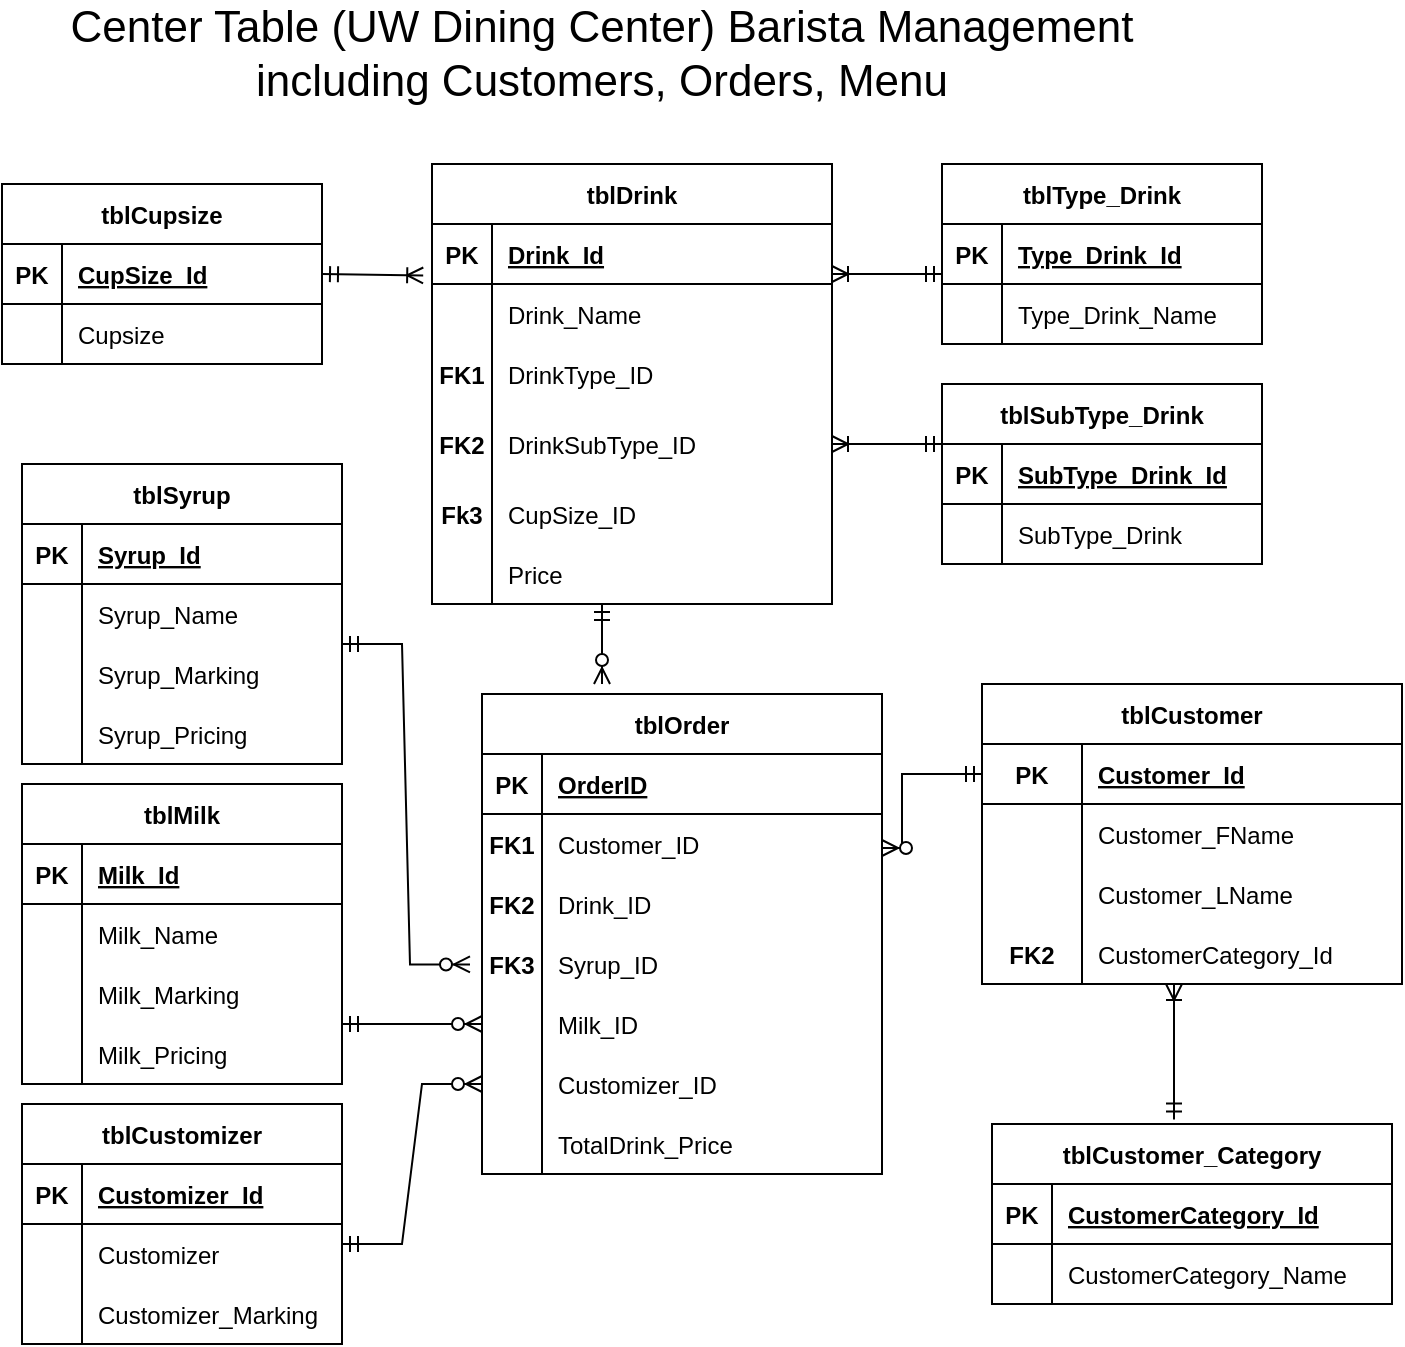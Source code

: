 <mxfile version="16.4.3" type="github">
  <diagram id="R2lEEEUBdFMjLlhIrx00" name="Page-1">
    <mxGraphModel dx="1102" dy="1687" grid="1" gridSize="10" guides="1" tooltips="1" connect="1" arrows="1" fold="1" page="1" pageScale="1" pageWidth="850" pageHeight="1100" math="0" shadow="0" extFonts="Permanent Marker^https://fonts.googleapis.com/css?family=Permanent+Marker">
      <root>
        <mxCell id="0" />
        <mxCell id="1" parent="0" />
        <mxCell id="MDdF2ecJcD3gDLV5-g-V-39" value="tblSyrup" style="shape=table;startSize=30;container=1;collapsible=1;childLayout=tableLayout;fixedRows=1;rowLines=0;fontStyle=1;align=center;resizeLast=1;" parent="1" vertex="1">
          <mxGeometry x="50" y="-30" width="160" height="150" as="geometry" />
        </mxCell>
        <mxCell id="MDdF2ecJcD3gDLV5-g-V-40" value="" style="shape=tableRow;horizontal=0;startSize=0;swimlaneHead=0;swimlaneBody=0;fillColor=none;collapsible=0;dropTarget=0;points=[[0,0.5],[1,0.5]];portConstraint=eastwest;top=0;left=0;right=0;bottom=1;" parent="MDdF2ecJcD3gDLV5-g-V-39" vertex="1">
          <mxGeometry y="30" width="160" height="30" as="geometry" />
        </mxCell>
        <mxCell id="MDdF2ecJcD3gDLV5-g-V-41" value="PK" style="shape=partialRectangle;connectable=0;fillColor=none;top=0;left=0;bottom=0;right=0;fontStyle=1;overflow=hidden;" parent="MDdF2ecJcD3gDLV5-g-V-40" vertex="1">
          <mxGeometry width="30" height="30" as="geometry">
            <mxRectangle width="30" height="30" as="alternateBounds" />
          </mxGeometry>
        </mxCell>
        <mxCell id="MDdF2ecJcD3gDLV5-g-V-42" value="Syrup_Id" style="shape=partialRectangle;connectable=0;fillColor=none;top=0;left=0;bottom=0;right=0;align=left;spacingLeft=6;fontStyle=5;overflow=hidden;" parent="MDdF2ecJcD3gDLV5-g-V-40" vertex="1">
          <mxGeometry x="30" width="130" height="30" as="geometry">
            <mxRectangle width="130" height="30" as="alternateBounds" />
          </mxGeometry>
        </mxCell>
        <mxCell id="MDdF2ecJcD3gDLV5-g-V-43" value="" style="shape=tableRow;horizontal=0;startSize=0;swimlaneHead=0;swimlaneBody=0;fillColor=none;collapsible=0;dropTarget=0;points=[[0,0.5],[1,0.5]];portConstraint=eastwest;top=0;left=0;right=0;bottom=0;" parent="MDdF2ecJcD3gDLV5-g-V-39" vertex="1">
          <mxGeometry y="60" width="160" height="30" as="geometry" />
        </mxCell>
        <mxCell id="MDdF2ecJcD3gDLV5-g-V-44" value="" style="shape=partialRectangle;connectable=0;fillColor=none;top=0;left=0;bottom=0;right=0;editable=1;overflow=hidden;" parent="MDdF2ecJcD3gDLV5-g-V-43" vertex="1">
          <mxGeometry width="30" height="30" as="geometry">
            <mxRectangle width="30" height="30" as="alternateBounds" />
          </mxGeometry>
        </mxCell>
        <mxCell id="MDdF2ecJcD3gDLV5-g-V-45" value="Syrup_Name" style="shape=partialRectangle;connectable=0;fillColor=none;top=0;left=0;bottom=0;right=0;align=left;spacingLeft=6;overflow=hidden;" parent="MDdF2ecJcD3gDLV5-g-V-43" vertex="1">
          <mxGeometry x="30" width="130" height="30" as="geometry">
            <mxRectangle width="130" height="30" as="alternateBounds" />
          </mxGeometry>
        </mxCell>
        <mxCell id="MDdF2ecJcD3gDLV5-g-V-46" value="" style="shape=tableRow;horizontal=0;startSize=0;swimlaneHead=0;swimlaneBody=0;fillColor=none;collapsible=0;dropTarget=0;points=[[0,0.5],[1,0.5]];portConstraint=eastwest;top=0;left=0;right=0;bottom=0;" parent="MDdF2ecJcD3gDLV5-g-V-39" vertex="1">
          <mxGeometry y="90" width="160" height="30" as="geometry" />
        </mxCell>
        <mxCell id="MDdF2ecJcD3gDLV5-g-V-47" value="" style="shape=partialRectangle;connectable=0;fillColor=none;top=0;left=0;bottom=0;right=0;editable=1;overflow=hidden;" parent="MDdF2ecJcD3gDLV5-g-V-46" vertex="1">
          <mxGeometry width="30" height="30" as="geometry">
            <mxRectangle width="30" height="30" as="alternateBounds" />
          </mxGeometry>
        </mxCell>
        <mxCell id="MDdF2ecJcD3gDLV5-g-V-48" value="Syrup_Marking" style="shape=partialRectangle;connectable=0;fillColor=none;top=0;left=0;bottom=0;right=0;align=left;spacingLeft=6;overflow=hidden;" parent="MDdF2ecJcD3gDLV5-g-V-46" vertex="1">
          <mxGeometry x="30" width="130" height="30" as="geometry">
            <mxRectangle width="130" height="30" as="alternateBounds" />
          </mxGeometry>
        </mxCell>
        <mxCell id="MDdF2ecJcD3gDLV5-g-V-49" value="" style="shape=tableRow;horizontal=0;startSize=0;swimlaneHead=0;swimlaneBody=0;fillColor=none;collapsible=0;dropTarget=0;points=[[0,0.5],[1,0.5]];portConstraint=eastwest;top=0;left=0;right=0;bottom=0;" parent="MDdF2ecJcD3gDLV5-g-V-39" vertex="1">
          <mxGeometry y="120" width="160" height="30" as="geometry" />
        </mxCell>
        <mxCell id="MDdF2ecJcD3gDLV5-g-V-50" value="" style="shape=partialRectangle;connectable=0;fillColor=none;top=0;left=0;bottom=0;right=0;editable=1;overflow=hidden;" parent="MDdF2ecJcD3gDLV5-g-V-49" vertex="1">
          <mxGeometry width="30" height="30" as="geometry">
            <mxRectangle width="30" height="30" as="alternateBounds" />
          </mxGeometry>
        </mxCell>
        <mxCell id="MDdF2ecJcD3gDLV5-g-V-51" value="Syrup_Pricing" style="shape=partialRectangle;connectable=0;fillColor=none;top=0;left=0;bottom=0;right=0;align=left;spacingLeft=6;overflow=hidden;" parent="MDdF2ecJcD3gDLV5-g-V-49" vertex="1">
          <mxGeometry x="30" width="130" height="30" as="geometry">
            <mxRectangle width="130" height="30" as="alternateBounds" />
          </mxGeometry>
        </mxCell>
        <mxCell id="MDdF2ecJcD3gDLV5-g-V-52" value="tblMilk" style="shape=table;startSize=30;container=1;collapsible=1;childLayout=tableLayout;fixedRows=1;rowLines=0;fontStyle=1;align=center;resizeLast=1;" parent="1" vertex="1">
          <mxGeometry x="50" y="130" width="160" height="150" as="geometry" />
        </mxCell>
        <mxCell id="MDdF2ecJcD3gDLV5-g-V-53" value="" style="shape=tableRow;horizontal=0;startSize=0;swimlaneHead=0;swimlaneBody=0;fillColor=none;collapsible=0;dropTarget=0;points=[[0,0.5],[1,0.5]];portConstraint=eastwest;top=0;left=0;right=0;bottom=1;" parent="MDdF2ecJcD3gDLV5-g-V-52" vertex="1">
          <mxGeometry y="30" width="160" height="30" as="geometry" />
        </mxCell>
        <mxCell id="MDdF2ecJcD3gDLV5-g-V-54" value="PK" style="shape=partialRectangle;connectable=0;fillColor=none;top=0;left=0;bottom=0;right=0;fontStyle=1;overflow=hidden;" parent="MDdF2ecJcD3gDLV5-g-V-53" vertex="1">
          <mxGeometry width="30" height="30" as="geometry">
            <mxRectangle width="30" height="30" as="alternateBounds" />
          </mxGeometry>
        </mxCell>
        <mxCell id="MDdF2ecJcD3gDLV5-g-V-55" value="Milk_Id" style="shape=partialRectangle;connectable=0;fillColor=none;top=0;left=0;bottom=0;right=0;align=left;spacingLeft=6;fontStyle=5;overflow=hidden;" parent="MDdF2ecJcD3gDLV5-g-V-53" vertex="1">
          <mxGeometry x="30" width="130" height="30" as="geometry">
            <mxRectangle width="130" height="30" as="alternateBounds" />
          </mxGeometry>
        </mxCell>
        <mxCell id="MDdF2ecJcD3gDLV5-g-V-56" value="" style="shape=tableRow;horizontal=0;startSize=0;swimlaneHead=0;swimlaneBody=0;fillColor=none;collapsible=0;dropTarget=0;points=[[0,0.5],[1,0.5]];portConstraint=eastwest;top=0;left=0;right=0;bottom=0;" parent="MDdF2ecJcD3gDLV5-g-V-52" vertex="1">
          <mxGeometry y="60" width="160" height="30" as="geometry" />
        </mxCell>
        <mxCell id="MDdF2ecJcD3gDLV5-g-V-57" value="" style="shape=partialRectangle;connectable=0;fillColor=none;top=0;left=0;bottom=0;right=0;editable=1;overflow=hidden;" parent="MDdF2ecJcD3gDLV5-g-V-56" vertex="1">
          <mxGeometry width="30" height="30" as="geometry">
            <mxRectangle width="30" height="30" as="alternateBounds" />
          </mxGeometry>
        </mxCell>
        <mxCell id="MDdF2ecJcD3gDLV5-g-V-58" value="Milk_Name" style="shape=partialRectangle;connectable=0;fillColor=none;top=0;left=0;bottom=0;right=0;align=left;spacingLeft=6;overflow=hidden;" parent="MDdF2ecJcD3gDLV5-g-V-56" vertex="1">
          <mxGeometry x="30" width="130" height="30" as="geometry">
            <mxRectangle width="130" height="30" as="alternateBounds" />
          </mxGeometry>
        </mxCell>
        <mxCell id="MDdF2ecJcD3gDLV5-g-V-59" value="" style="shape=tableRow;horizontal=0;startSize=0;swimlaneHead=0;swimlaneBody=0;fillColor=none;collapsible=0;dropTarget=0;points=[[0,0.5],[1,0.5]];portConstraint=eastwest;top=0;left=0;right=0;bottom=0;" parent="MDdF2ecJcD3gDLV5-g-V-52" vertex="1">
          <mxGeometry y="90" width="160" height="30" as="geometry" />
        </mxCell>
        <mxCell id="MDdF2ecJcD3gDLV5-g-V-60" value="" style="shape=partialRectangle;connectable=0;fillColor=none;top=0;left=0;bottom=0;right=0;editable=1;overflow=hidden;" parent="MDdF2ecJcD3gDLV5-g-V-59" vertex="1">
          <mxGeometry width="30" height="30" as="geometry">
            <mxRectangle width="30" height="30" as="alternateBounds" />
          </mxGeometry>
        </mxCell>
        <mxCell id="MDdF2ecJcD3gDLV5-g-V-61" value="Milk_Marking" style="shape=partialRectangle;connectable=0;fillColor=none;top=0;left=0;bottom=0;right=0;align=left;spacingLeft=6;overflow=hidden;" parent="MDdF2ecJcD3gDLV5-g-V-59" vertex="1">
          <mxGeometry x="30" width="130" height="30" as="geometry">
            <mxRectangle width="130" height="30" as="alternateBounds" />
          </mxGeometry>
        </mxCell>
        <mxCell id="MDdF2ecJcD3gDLV5-g-V-62" value="" style="shape=tableRow;horizontal=0;startSize=0;swimlaneHead=0;swimlaneBody=0;fillColor=none;collapsible=0;dropTarget=0;points=[[0,0.5],[1,0.5]];portConstraint=eastwest;top=0;left=0;right=0;bottom=0;" parent="MDdF2ecJcD3gDLV5-g-V-52" vertex="1">
          <mxGeometry y="120" width="160" height="30" as="geometry" />
        </mxCell>
        <mxCell id="MDdF2ecJcD3gDLV5-g-V-63" value="" style="shape=partialRectangle;connectable=0;fillColor=none;top=0;left=0;bottom=0;right=0;editable=1;overflow=hidden;" parent="MDdF2ecJcD3gDLV5-g-V-62" vertex="1">
          <mxGeometry width="30" height="30" as="geometry">
            <mxRectangle width="30" height="30" as="alternateBounds" />
          </mxGeometry>
        </mxCell>
        <mxCell id="MDdF2ecJcD3gDLV5-g-V-64" value="Milk_Pricing" style="shape=partialRectangle;connectable=0;fillColor=none;top=0;left=0;bottom=0;right=0;align=left;spacingLeft=6;overflow=hidden;" parent="MDdF2ecJcD3gDLV5-g-V-62" vertex="1">
          <mxGeometry x="30" width="130" height="30" as="geometry">
            <mxRectangle width="130" height="30" as="alternateBounds" />
          </mxGeometry>
        </mxCell>
        <mxCell id="MDdF2ecJcD3gDLV5-g-V-65" value="tblCustomizer" style="shape=table;startSize=30;container=1;collapsible=1;childLayout=tableLayout;fixedRows=1;rowLines=0;fontStyle=1;align=center;resizeLast=1;" parent="1" vertex="1">
          <mxGeometry x="50" y="290" width="160" height="120" as="geometry" />
        </mxCell>
        <mxCell id="MDdF2ecJcD3gDLV5-g-V-66" value="" style="shape=tableRow;horizontal=0;startSize=0;swimlaneHead=0;swimlaneBody=0;fillColor=none;collapsible=0;dropTarget=0;points=[[0,0.5],[1,0.5]];portConstraint=eastwest;top=0;left=0;right=0;bottom=1;" parent="MDdF2ecJcD3gDLV5-g-V-65" vertex="1">
          <mxGeometry y="30" width="160" height="30" as="geometry" />
        </mxCell>
        <mxCell id="MDdF2ecJcD3gDLV5-g-V-67" value="PK" style="shape=partialRectangle;connectable=0;fillColor=none;top=0;left=0;bottom=0;right=0;fontStyle=1;overflow=hidden;" parent="MDdF2ecJcD3gDLV5-g-V-66" vertex="1">
          <mxGeometry width="30" height="30" as="geometry">
            <mxRectangle width="30" height="30" as="alternateBounds" />
          </mxGeometry>
        </mxCell>
        <mxCell id="MDdF2ecJcD3gDLV5-g-V-68" value="Customizer_Id" style="shape=partialRectangle;connectable=0;fillColor=none;top=0;left=0;bottom=0;right=0;align=left;spacingLeft=6;fontStyle=5;overflow=hidden;" parent="MDdF2ecJcD3gDLV5-g-V-66" vertex="1">
          <mxGeometry x="30" width="130" height="30" as="geometry">
            <mxRectangle width="130" height="30" as="alternateBounds" />
          </mxGeometry>
        </mxCell>
        <mxCell id="MDdF2ecJcD3gDLV5-g-V-69" value="" style="shape=tableRow;horizontal=0;startSize=0;swimlaneHead=0;swimlaneBody=0;fillColor=none;collapsible=0;dropTarget=0;points=[[0,0.5],[1,0.5]];portConstraint=eastwest;top=0;left=0;right=0;bottom=0;" parent="MDdF2ecJcD3gDLV5-g-V-65" vertex="1">
          <mxGeometry y="60" width="160" height="30" as="geometry" />
        </mxCell>
        <mxCell id="MDdF2ecJcD3gDLV5-g-V-70" value="" style="shape=partialRectangle;connectable=0;fillColor=none;top=0;left=0;bottom=0;right=0;editable=1;overflow=hidden;" parent="MDdF2ecJcD3gDLV5-g-V-69" vertex="1">
          <mxGeometry width="30" height="30" as="geometry">
            <mxRectangle width="30" height="30" as="alternateBounds" />
          </mxGeometry>
        </mxCell>
        <mxCell id="MDdF2ecJcD3gDLV5-g-V-71" value="Customizer" style="shape=partialRectangle;connectable=0;fillColor=none;top=0;left=0;bottom=0;right=0;align=left;spacingLeft=6;overflow=hidden;" parent="MDdF2ecJcD3gDLV5-g-V-69" vertex="1">
          <mxGeometry x="30" width="130" height="30" as="geometry">
            <mxRectangle width="130" height="30" as="alternateBounds" />
          </mxGeometry>
        </mxCell>
        <mxCell id="MDdF2ecJcD3gDLV5-g-V-72" value="" style="shape=tableRow;horizontal=0;startSize=0;swimlaneHead=0;swimlaneBody=0;fillColor=none;collapsible=0;dropTarget=0;points=[[0,0.5],[1,0.5]];portConstraint=eastwest;top=0;left=0;right=0;bottom=0;" parent="MDdF2ecJcD3gDLV5-g-V-65" vertex="1">
          <mxGeometry y="90" width="160" height="30" as="geometry" />
        </mxCell>
        <mxCell id="MDdF2ecJcD3gDLV5-g-V-73" value="" style="shape=partialRectangle;connectable=0;fillColor=none;top=0;left=0;bottom=0;right=0;editable=1;overflow=hidden;" parent="MDdF2ecJcD3gDLV5-g-V-72" vertex="1">
          <mxGeometry width="30" height="30" as="geometry">
            <mxRectangle width="30" height="30" as="alternateBounds" />
          </mxGeometry>
        </mxCell>
        <mxCell id="MDdF2ecJcD3gDLV5-g-V-74" value="Customizer_Marking" style="shape=partialRectangle;connectable=0;fillColor=none;top=0;left=0;bottom=0;right=0;align=left;spacingLeft=6;overflow=hidden;" parent="MDdF2ecJcD3gDLV5-g-V-72" vertex="1">
          <mxGeometry x="30" width="130" height="30" as="geometry">
            <mxRectangle width="130" height="30" as="alternateBounds" />
          </mxGeometry>
        </mxCell>
        <mxCell id="MDdF2ecJcD3gDLV5-g-V-78" value="tblType_Drink" style="shape=table;startSize=30;container=1;collapsible=1;childLayout=tableLayout;fixedRows=1;rowLines=0;fontStyle=1;align=center;resizeLast=1;" parent="1" vertex="1">
          <mxGeometry x="510" y="-180" width="160" height="90" as="geometry" />
        </mxCell>
        <mxCell id="MDdF2ecJcD3gDLV5-g-V-79" value="" style="shape=tableRow;horizontal=0;startSize=0;swimlaneHead=0;swimlaneBody=0;fillColor=none;collapsible=0;dropTarget=0;points=[[0,0.5],[1,0.5]];portConstraint=eastwest;top=0;left=0;right=0;bottom=1;" parent="MDdF2ecJcD3gDLV5-g-V-78" vertex="1">
          <mxGeometry y="30" width="160" height="30" as="geometry" />
        </mxCell>
        <mxCell id="MDdF2ecJcD3gDLV5-g-V-80" value="PK" style="shape=partialRectangle;connectable=0;fillColor=none;top=0;left=0;bottom=0;right=0;fontStyle=1;overflow=hidden;" parent="MDdF2ecJcD3gDLV5-g-V-79" vertex="1">
          <mxGeometry width="30" height="30" as="geometry">
            <mxRectangle width="30" height="30" as="alternateBounds" />
          </mxGeometry>
        </mxCell>
        <mxCell id="MDdF2ecJcD3gDLV5-g-V-81" value="Type_Drink_Id" style="shape=partialRectangle;connectable=0;fillColor=none;top=0;left=0;bottom=0;right=0;align=left;spacingLeft=6;fontStyle=5;overflow=hidden;" parent="MDdF2ecJcD3gDLV5-g-V-79" vertex="1">
          <mxGeometry x="30" width="130" height="30" as="geometry">
            <mxRectangle width="130" height="30" as="alternateBounds" />
          </mxGeometry>
        </mxCell>
        <mxCell id="MDdF2ecJcD3gDLV5-g-V-82" value="" style="shape=tableRow;horizontal=0;startSize=0;swimlaneHead=0;swimlaneBody=0;fillColor=none;collapsible=0;dropTarget=0;points=[[0,0.5],[1,0.5]];portConstraint=eastwest;top=0;left=0;right=0;bottom=0;" parent="MDdF2ecJcD3gDLV5-g-V-78" vertex="1">
          <mxGeometry y="60" width="160" height="30" as="geometry" />
        </mxCell>
        <mxCell id="MDdF2ecJcD3gDLV5-g-V-83" value="" style="shape=partialRectangle;connectable=0;fillColor=none;top=0;left=0;bottom=0;right=0;editable=1;overflow=hidden;" parent="MDdF2ecJcD3gDLV5-g-V-82" vertex="1">
          <mxGeometry width="30" height="30" as="geometry">
            <mxRectangle width="30" height="30" as="alternateBounds" />
          </mxGeometry>
        </mxCell>
        <mxCell id="MDdF2ecJcD3gDLV5-g-V-84" value="Type_Drink_Name" style="shape=partialRectangle;connectable=0;fillColor=none;top=0;left=0;bottom=0;right=0;align=left;spacingLeft=6;overflow=hidden;" parent="MDdF2ecJcD3gDLV5-g-V-82" vertex="1">
          <mxGeometry x="30" width="130" height="30" as="geometry">
            <mxRectangle width="130" height="30" as="alternateBounds" />
          </mxGeometry>
        </mxCell>
        <mxCell id="MDdF2ecJcD3gDLV5-g-V-91" value="tblSubType_Drink" style="shape=table;startSize=30;container=1;collapsible=1;childLayout=tableLayout;fixedRows=1;rowLines=0;fontStyle=1;align=center;resizeLast=1;" parent="1" vertex="1">
          <mxGeometry x="510" y="-70" width="160" height="90" as="geometry" />
        </mxCell>
        <mxCell id="MDdF2ecJcD3gDLV5-g-V-92" value="" style="shape=tableRow;horizontal=0;startSize=0;swimlaneHead=0;swimlaneBody=0;fillColor=none;collapsible=0;dropTarget=0;points=[[0,0.5],[1,0.5]];portConstraint=eastwest;top=0;left=0;right=0;bottom=1;" parent="MDdF2ecJcD3gDLV5-g-V-91" vertex="1">
          <mxGeometry y="30" width="160" height="30" as="geometry" />
        </mxCell>
        <mxCell id="MDdF2ecJcD3gDLV5-g-V-93" value="PK" style="shape=partialRectangle;connectable=0;fillColor=none;top=0;left=0;bottom=0;right=0;fontStyle=1;overflow=hidden;" parent="MDdF2ecJcD3gDLV5-g-V-92" vertex="1">
          <mxGeometry width="30" height="30" as="geometry">
            <mxRectangle width="30" height="30" as="alternateBounds" />
          </mxGeometry>
        </mxCell>
        <mxCell id="MDdF2ecJcD3gDLV5-g-V-94" value="SubType_Drink_Id" style="shape=partialRectangle;connectable=0;fillColor=none;top=0;left=0;bottom=0;right=0;align=left;spacingLeft=6;fontStyle=5;overflow=hidden;" parent="MDdF2ecJcD3gDLV5-g-V-92" vertex="1">
          <mxGeometry x="30" width="130" height="30" as="geometry">
            <mxRectangle width="130" height="30" as="alternateBounds" />
          </mxGeometry>
        </mxCell>
        <mxCell id="MDdF2ecJcD3gDLV5-g-V-95" value="" style="shape=tableRow;horizontal=0;startSize=0;swimlaneHead=0;swimlaneBody=0;fillColor=none;collapsible=0;dropTarget=0;points=[[0,0.5],[1,0.5]];portConstraint=eastwest;top=0;left=0;right=0;bottom=0;" parent="MDdF2ecJcD3gDLV5-g-V-91" vertex="1">
          <mxGeometry y="60" width="160" height="30" as="geometry" />
        </mxCell>
        <mxCell id="MDdF2ecJcD3gDLV5-g-V-96" value="" style="shape=partialRectangle;connectable=0;fillColor=none;top=0;left=0;bottom=0;right=0;editable=1;overflow=hidden;" parent="MDdF2ecJcD3gDLV5-g-V-95" vertex="1">
          <mxGeometry width="30" height="30" as="geometry">
            <mxRectangle width="30" height="30" as="alternateBounds" />
          </mxGeometry>
        </mxCell>
        <mxCell id="MDdF2ecJcD3gDLV5-g-V-97" value="SubType_Drink" style="shape=partialRectangle;connectable=0;fillColor=none;top=0;left=0;bottom=0;right=0;align=left;spacingLeft=6;overflow=hidden;" parent="MDdF2ecJcD3gDLV5-g-V-95" vertex="1">
          <mxGeometry x="30" width="130" height="30" as="geometry">
            <mxRectangle width="130" height="30" as="alternateBounds" />
          </mxGeometry>
        </mxCell>
        <mxCell id="MDdF2ecJcD3gDLV5-g-V-98" value="tblCupsize" style="shape=table;startSize=30;container=1;collapsible=1;childLayout=tableLayout;fixedRows=1;rowLines=0;fontStyle=1;align=center;resizeLast=1;" parent="1" vertex="1">
          <mxGeometry x="40" y="-170" width="160" height="90" as="geometry" />
        </mxCell>
        <mxCell id="MDdF2ecJcD3gDLV5-g-V-99" value="" style="shape=tableRow;horizontal=0;startSize=0;swimlaneHead=0;swimlaneBody=0;fillColor=none;collapsible=0;dropTarget=0;points=[[0,0.5],[1,0.5]];portConstraint=eastwest;top=0;left=0;right=0;bottom=1;" parent="MDdF2ecJcD3gDLV5-g-V-98" vertex="1">
          <mxGeometry y="30" width="160" height="30" as="geometry" />
        </mxCell>
        <mxCell id="MDdF2ecJcD3gDLV5-g-V-100" value="PK" style="shape=partialRectangle;connectable=0;fillColor=none;top=0;left=0;bottom=0;right=0;fontStyle=1;overflow=hidden;" parent="MDdF2ecJcD3gDLV5-g-V-99" vertex="1">
          <mxGeometry width="30" height="30" as="geometry">
            <mxRectangle width="30" height="30" as="alternateBounds" />
          </mxGeometry>
        </mxCell>
        <mxCell id="MDdF2ecJcD3gDLV5-g-V-101" value="CupSize_Id" style="shape=partialRectangle;connectable=0;fillColor=none;top=0;left=0;bottom=0;right=0;align=left;spacingLeft=6;fontStyle=5;overflow=hidden;" parent="MDdF2ecJcD3gDLV5-g-V-99" vertex="1">
          <mxGeometry x="30" width="130" height="30" as="geometry">
            <mxRectangle width="130" height="30" as="alternateBounds" />
          </mxGeometry>
        </mxCell>
        <mxCell id="MDdF2ecJcD3gDLV5-g-V-102" value="" style="shape=tableRow;horizontal=0;startSize=0;swimlaneHead=0;swimlaneBody=0;fillColor=none;collapsible=0;dropTarget=0;points=[[0,0.5],[1,0.5]];portConstraint=eastwest;top=0;left=0;right=0;bottom=0;" parent="MDdF2ecJcD3gDLV5-g-V-98" vertex="1">
          <mxGeometry y="60" width="160" height="30" as="geometry" />
        </mxCell>
        <mxCell id="MDdF2ecJcD3gDLV5-g-V-103" value="" style="shape=partialRectangle;connectable=0;fillColor=none;top=0;left=0;bottom=0;right=0;editable=1;overflow=hidden;" parent="MDdF2ecJcD3gDLV5-g-V-102" vertex="1">
          <mxGeometry width="30" height="30" as="geometry">
            <mxRectangle width="30" height="30" as="alternateBounds" />
          </mxGeometry>
        </mxCell>
        <mxCell id="MDdF2ecJcD3gDLV5-g-V-104" value="Cupsize" style="shape=partialRectangle;connectable=0;fillColor=none;top=0;left=0;bottom=0;right=0;align=left;spacingLeft=6;overflow=hidden;" parent="MDdF2ecJcD3gDLV5-g-V-102" vertex="1">
          <mxGeometry x="30" width="130" height="30" as="geometry">
            <mxRectangle width="130" height="30" as="alternateBounds" />
          </mxGeometry>
        </mxCell>
        <mxCell id="MDdF2ecJcD3gDLV5-g-V-105" value="tblCustomer_Category" style="shape=table;startSize=30;container=1;collapsible=1;childLayout=tableLayout;fixedRows=1;rowLines=0;fontStyle=1;align=center;resizeLast=1;" parent="1" vertex="1">
          <mxGeometry x="535" y="300" width="200" height="90" as="geometry" />
        </mxCell>
        <mxCell id="MDdF2ecJcD3gDLV5-g-V-106" value="" style="shape=tableRow;horizontal=0;startSize=0;swimlaneHead=0;swimlaneBody=0;fillColor=none;collapsible=0;dropTarget=0;points=[[0,0.5],[1,0.5]];portConstraint=eastwest;top=0;left=0;right=0;bottom=1;" parent="MDdF2ecJcD3gDLV5-g-V-105" vertex="1">
          <mxGeometry y="30" width="200" height="30" as="geometry" />
        </mxCell>
        <mxCell id="MDdF2ecJcD3gDLV5-g-V-107" value="PK" style="shape=partialRectangle;connectable=0;fillColor=none;top=0;left=0;bottom=0;right=0;fontStyle=1;overflow=hidden;" parent="MDdF2ecJcD3gDLV5-g-V-106" vertex="1">
          <mxGeometry width="30" height="30" as="geometry">
            <mxRectangle width="30" height="30" as="alternateBounds" />
          </mxGeometry>
        </mxCell>
        <mxCell id="MDdF2ecJcD3gDLV5-g-V-108" value="CustomerCategory_Id" style="shape=partialRectangle;connectable=0;fillColor=none;top=0;left=0;bottom=0;right=0;align=left;spacingLeft=6;fontStyle=5;overflow=hidden;" parent="MDdF2ecJcD3gDLV5-g-V-106" vertex="1">
          <mxGeometry x="30" width="170" height="30" as="geometry">
            <mxRectangle width="170" height="30" as="alternateBounds" />
          </mxGeometry>
        </mxCell>
        <mxCell id="MDdF2ecJcD3gDLV5-g-V-109" value="" style="shape=tableRow;horizontal=0;startSize=0;swimlaneHead=0;swimlaneBody=0;fillColor=none;collapsible=0;dropTarget=0;points=[[0,0.5],[1,0.5]];portConstraint=eastwest;top=0;left=0;right=0;bottom=0;" parent="MDdF2ecJcD3gDLV5-g-V-105" vertex="1">
          <mxGeometry y="60" width="200" height="30" as="geometry" />
        </mxCell>
        <mxCell id="MDdF2ecJcD3gDLV5-g-V-110" value="" style="shape=partialRectangle;connectable=0;fillColor=none;top=0;left=0;bottom=0;right=0;editable=1;overflow=hidden;" parent="MDdF2ecJcD3gDLV5-g-V-109" vertex="1">
          <mxGeometry width="30" height="30" as="geometry">
            <mxRectangle width="30" height="30" as="alternateBounds" />
          </mxGeometry>
        </mxCell>
        <mxCell id="MDdF2ecJcD3gDLV5-g-V-111" value="CustomerCategory_Name" style="shape=partialRectangle;connectable=0;fillColor=none;top=0;left=0;bottom=0;right=0;align=left;spacingLeft=6;overflow=hidden;" parent="MDdF2ecJcD3gDLV5-g-V-109" vertex="1">
          <mxGeometry x="30" width="170" height="30" as="geometry">
            <mxRectangle width="170" height="30" as="alternateBounds" />
          </mxGeometry>
        </mxCell>
        <mxCell id="MDdF2ecJcD3gDLV5-g-V-191" value="tblCustomer" style="shape=table;startSize=30;container=1;collapsible=1;childLayout=tableLayout;fixedRows=1;rowLines=0;fontStyle=1;align=center;resizeLast=1;" parent="1" vertex="1">
          <mxGeometry x="530" y="80" width="210" height="150" as="geometry" />
        </mxCell>
        <mxCell id="MDdF2ecJcD3gDLV5-g-V-192" value="" style="shape=tableRow;horizontal=0;startSize=0;swimlaneHead=0;swimlaneBody=0;fillColor=none;collapsible=0;dropTarget=0;points=[[0,0.5],[1,0.5]];portConstraint=eastwest;top=0;left=0;right=0;bottom=1;" parent="MDdF2ecJcD3gDLV5-g-V-191" vertex="1">
          <mxGeometry y="30" width="210" height="30" as="geometry" />
        </mxCell>
        <mxCell id="MDdF2ecJcD3gDLV5-g-V-193" value="PK" style="shape=partialRectangle;connectable=0;fillColor=none;top=0;left=0;bottom=0;right=0;fontStyle=1;overflow=hidden;" parent="MDdF2ecJcD3gDLV5-g-V-192" vertex="1">
          <mxGeometry width="50" height="30" as="geometry">
            <mxRectangle width="50" height="30" as="alternateBounds" />
          </mxGeometry>
        </mxCell>
        <mxCell id="MDdF2ecJcD3gDLV5-g-V-194" value="Customer_Id" style="shape=partialRectangle;connectable=0;fillColor=none;top=0;left=0;bottom=0;right=0;align=left;spacingLeft=6;fontStyle=5;overflow=hidden;" parent="MDdF2ecJcD3gDLV5-g-V-192" vertex="1">
          <mxGeometry x="50" width="160" height="30" as="geometry">
            <mxRectangle width="160" height="30" as="alternateBounds" />
          </mxGeometry>
        </mxCell>
        <mxCell id="MDdF2ecJcD3gDLV5-g-V-195" value="" style="shape=tableRow;horizontal=0;startSize=0;swimlaneHead=0;swimlaneBody=0;fillColor=none;collapsible=0;dropTarget=0;points=[[0,0.5],[1,0.5]];portConstraint=eastwest;top=0;left=0;right=0;bottom=0;" parent="MDdF2ecJcD3gDLV5-g-V-191" vertex="1">
          <mxGeometry y="60" width="210" height="30" as="geometry" />
        </mxCell>
        <mxCell id="MDdF2ecJcD3gDLV5-g-V-196" value="" style="shape=partialRectangle;connectable=0;fillColor=none;top=0;left=0;bottom=0;right=0;editable=1;overflow=hidden;" parent="MDdF2ecJcD3gDLV5-g-V-195" vertex="1">
          <mxGeometry width="50" height="30" as="geometry">
            <mxRectangle width="50" height="30" as="alternateBounds" />
          </mxGeometry>
        </mxCell>
        <mxCell id="MDdF2ecJcD3gDLV5-g-V-197" value="Customer_FName" style="shape=partialRectangle;connectable=0;fillColor=none;top=0;left=0;bottom=0;right=0;align=left;spacingLeft=6;overflow=hidden;" parent="MDdF2ecJcD3gDLV5-g-V-195" vertex="1">
          <mxGeometry x="50" width="160" height="30" as="geometry">
            <mxRectangle width="160" height="30" as="alternateBounds" />
          </mxGeometry>
        </mxCell>
        <mxCell id="MDdF2ecJcD3gDLV5-g-V-204" style="shape=tableRow;horizontal=0;startSize=0;swimlaneHead=0;swimlaneBody=0;fillColor=none;collapsible=0;dropTarget=0;points=[[0,0.5],[1,0.5]];portConstraint=eastwest;top=0;left=0;right=0;bottom=0;" parent="MDdF2ecJcD3gDLV5-g-V-191" vertex="1">
          <mxGeometry y="90" width="210" height="30" as="geometry" />
        </mxCell>
        <mxCell id="MDdF2ecJcD3gDLV5-g-V-205" style="shape=partialRectangle;connectable=0;fillColor=none;top=0;left=0;bottom=0;right=0;editable=1;overflow=hidden;" parent="MDdF2ecJcD3gDLV5-g-V-204" vertex="1">
          <mxGeometry width="50" height="30" as="geometry">
            <mxRectangle width="50" height="30" as="alternateBounds" />
          </mxGeometry>
        </mxCell>
        <mxCell id="MDdF2ecJcD3gDLV5-g-V-206" value="Customer_LName" style="shape=partialRectangle;connectable=0;fillColor=none;top=0;left=0;bottom=0;right=0;align=left;spacingLeft=6;overflow=hidden;" parent="MDdF2ecJcD3gDLV5-g-V-204" vertex="1">
          <mxGeometry x="50" width="160" height="30" as="geometry">
            <mxRectangle width="160" height="30" as="alternateBounds" />
          </mxGeometry>
        </mxCell>
        <mxCell id="MDdF2ecJcD3gDLV5-g-V-201" style="shape=tableRow;horizontal=0;startSize=0;swimlaneHead=0;swimlaneBody=0;fillColor=none;collapsible=0;dropTarget=0;points=[[0,0.5],[1,0.5]];portConstraint=eastwest;top=0;left=0;right=0;bottom=0;" parent="MDdF2ecJcD3gDLV5-g-V-191" vertex="1">
          <mxGeometry y="120" width="210" height="30" as="geometry" />
        </mxCell>
        <mxCell id="MDdF2ecJcD3gDLV5-g-V-202" value="FK2" style="shape=partialRectangle;connectable=0;fillColor=none;top=0;left=0;bottom=0;right=0;editable=1;overflow=hidden;fontStyle=1" parent="MDdF2ecJcD3gDLV5-g-V-201" vertex="1">
          <mxGeometry width="50" height="30" as="geometry">
            <mxRectangle width="50" height="30" as="alternateBounds" />
          </mxGeometry>
        </mxCell>
        <mxCell id="MDdF2ecJcD3gDLV5-g-V-203" value="CustomerCategory_Id" style="shape=partialRectangle;connectable=0;fillColor=none;top=0;left=0;bottom=0;right=0;align=left;spacingLeft=6;overflow=hidden;" parent="MDdF2ecJcD3gDLV5-g-V-201" vertex="1">
          <mxGeometry x="50" width="160" height="30" as="geometry">
            <mxRectangle width="160" height="30" as="alternateBounds" />
          </mxGeometry>
        </mxCell>
        <mxCell id="MDdF2ecJcD3gDLV5-g-V-207" value="tblDrink" style="shape=table;startSize=30;container=1;collapsible=1;childLayout=tableLayout;fixedRows=1;rowLines=0;fontStyle=1;align=center;resizeLast=1;" parent="1" vertex="1">
          <mxGeometry x="255" y="-180" width="200" height="220" as="geometry" />
        </mxCell>
        <mxCell id="MDdF2ecJcD3gDLV5-g-V-208" value="" style="shape=tableRow;horizontal=0;startSize=0;swimlaneHead=0;swimlaneBody=0;fillColor=none;collapsible=0;dropTarget=0;points=[[0,0.5],[1,0.5]];portConstraint=eastwest;top=0;left=0;right=0;bottom=1;" parent="MDdF2ecJcD3gDLV5-g-V-207" vertex="1">
          <mxGeometry y="30" width="200" height="30" as="geometry" />
        </mxCell>
        <mxCell id="MDdF2ecJcD3gDLV5-g-V-209" value="PK" style="shape=partialRectangle;connectable=0;fillColor=none;top=0;left=0;bottom=0;right=0;fontStyle=1;overflow=hidden;" parent="MDdF2ecJcD3gDLV5-g-V-208" vertex="1">
          <mxGeometry width="30" height="30" as="geometry">
            <mxRectangle width="30" height="30" as="alternateBounds" />
          </mxGeometry>
        </mxCell>
        <mxCell id="MDdF2ecJcD3gDLV5-g-V-210" value="Drink_Id" style="shape=partialRectangle;connectable=0;fillColor=none;top=0;left=0;bottom=0;right=0;align=left;spacingLeft=6;fontStyle=5;overflow=hidden;" parent="MDdF2ecJcD3gDLV5-g-V-208" vertex="1">
          <mxGeometry x="30" width="170" height="30" as="geometry">
            <mxRectangle width="170" height="30" as="alternateBounds" />
          </mxGeometry>
        </mxCell>
        <mxCell id="MDdF2ecJcD3gDLV5-g-V-211" value="" style="shape=tableRow;horizontal=0;startSize=0;swimlaneHead=0;swimlaneBody=0;fillColor=none;collapsible=0;dropTarget=0;points=[[0,0.5],[1,0.5]];portConstraint=eastwest;top=0;left=0;right=0;bottom=0;" parent="MDdF2ecJcD3gDLV5-g-V-207" vertex="1">
          <mxGeometry y="60" width="200" height="30" as="geometry" />
        </mxCell>
        <mxCell id="MDdF2ecJcD3gDLV5-g-V-212" value="" style="shape=partialRectangle;connectable=0;fillColor=none;top=0;left=0;bottom=0;right=0;editable=1;overflow=hidden;" parent="MDdF2ecJcD3gDLV5-g-V-211" vertex="1">
          <mxGeometry width="30" height="30" as="geometry">
            <mxRectangle width="30" height="30" as="alternateBounds" />
          </mxGeometry>
        </mxCell>
        <mxCell id="MDdF2ecJcD3gDLV5-g-V-213" value="Drink_Name" style="shape=partialRectangle;connectable=0;fillColor=none;top=0;left=0;bottom=0;right=0;align=left;spacingLeft=6;overflow=hidden;" parent="MDdF2ecJcD3gDLV5-g-V-211" vertex="1">
          <mxGeometry x="30" width="170" height="30" as="geometry">
            <mxRectangle width="170" height="30" as="alternateBounds" />
          </mxGeometry>
        </mxCell>
        <mxCell id="MDdF2ecJcD3gDLV5-g-V-214" style="shape=tableRow;horizontal=0;startSize=0;swimlaneHead=0;swimlaneBody=0;fillColor=none;collapsible=0;dropTarget=0;points=[[0,0.5],[1,0.5]];portConstraint=eastwest;top=0;left=0;right=0;bottom=0;" parent="MDdF2ecJcD3gDLV5-g-V-207" vertex="1">
          <mxGeometry y="90" width="200" height="30" as="geometry" />
        </mxCell>
        <mxCell id="MDdF2ecJcD3gDLV5-g-V-215" value="FK1" style="shape=partialRectangle;connectable=0;fillColor=none;top=0;left=0;bottom=0;right=0;editable=1;overflow=hidden;fontStyle=1" parent="MDdF2ecJcD3gDLV5-g-V-214" vertex="1">
          <mxGeometry width="30" height="30" as="geometry">
            <mxRectangle width="30" height="30" as="alternateBounds" />
          </mxGeometry>
        </mxCell>
        <mxCell id="MDdF2ecJcD3gDLV5-g-V-216" value="DrinkType_ID" style="shape=partialRectangle;connectable=0;fillColor=none;top=0;left=0;bottom=0;right=0;align=left;spacingLeft=6;overflow=hidden;" parent="MDdF2ecJcD3gDLV5-g-V-214" vertex="1">
          <mxGeometry x="30" width="170" height="30" as="geometry">
            <mxRectangle width="170" height="30" as="alternateBounds" />
          </mxGeometry>
        </mxCell>
        <mxCell id="MDdF2ecJcD3gDLV5-g-V-217" style="shape=tableRow;horizontal=0;startSize=0;swimlaneHead=0;swimlaneBody=0;fillColor=none;collapsible=0;dropTarget=0;points=[[0,0.5],[1,0.5]];portConstraint=eastwest;top=0;left=0;right=0;bottom=0;" parent="MDdF2ecJcD3gDLV5-g-V-207" vertex="1">
          <mxGeometry y="120" width="200" height="40" as="geometry" />
        </mxCell>
        <mxCell id="MDdF2ecJcD3gDLV5-g-V-218" value="FK2" style="shape=partialRectangle;connectable=0;fillColor=none;top=0;left=0;bottom=0;right=0;editable=1;overflow=hidden;fontStyle=1" parent="MDdF2ecJcD3gDLV5-g-V-217" vertex="1">
          <mxGeometry width="30" height="40" as="geometry">
            <mxRectangle width="30" height="40" as="alternateBounds" />
          </mxGeometry>
        </mxCell>
        <mxCell id="MDdF2ecJcD3gDLV5-g-V-219" value="DrinkSubType_ID" style="shape=partialRectangle;connectable=0;fillColor=none;top=0;left=0;bottom=0;right=0;align=left;spacingLeft=6;overflow=hidden;" parent="MDdF2ecJcD3gDLV5-g-V-217" vertex="1">
          <mxGeometry x="30" width="170" height="40" as="geometry">
            <mxRectangle width="170" height="40" as="alternateBounds" />
          </mxGeometry>
        </mxCell>
        <mxCell id="O3QIqHQJGtWrb9OQtqDT-45" style="shape=tableRow;horizontal=0;startSize=0;swimlaneHead=0;swimlaneBody=0;fillColor=none;collapsible=0;dropTarget=0;points=[[0,0.5],[1,0.5]];portConstraint=eastwest;top=0;left=0;right=0;bottom=0;" vertex="1" parent="MDdF2ecJcD3gDLV5-g-V-207">
          <mxGeometry y="160" width="200" height="30" as="geometry" />
        </mxCell>
        <mxCell id="O3QIqHQJGtWrb9OQtqDT-46" value="Fk3" style="shape=partialRectangle;connectable=0;fillColor=none;top=0;left=0;bottom=0;right=0;editable=1;overflow=hidden;fontStyle=1" vertex="1" parent="O3QIqHQJGtWrb9OQtqDT-45">
          <mxGeometry width="30" height="30" as="geometry">
            <mxRectangle width="30" height="30" as="alternateBounds" />
          </mxGeometry>
        </mxCell>
        <mxCell id="O3QIqHQJGtWrb9OQtqDT-47" value="CupSize_ID" style="shape=partialRectangle;connectable=0;fillColor=none;top=0;left=0;bottom=0;right=0;align=left;spacingLeft=6;overflow=hidden;" vertex="1" parent="O3QIqHQJGtWrb9OQtqDT-45">
          <mxGeometry x="30" width="170" height="30" as="geometry">
            <mxRectangle width="170" height="30" as="alternateBounds" />
          </mxGeometry>
        </mxCell>
        <mxCell id="O3QIqHQJGtWrb9OQtqDT-1" style="shape=tableRow;horizontal=0;startSize=0;swimlaneHead=0;swimlaneBody=0;fillColor=none;collapsible=0;dropTarget=0;points=[[0,0.5],[1,0.5]];portConstraint=eastwest;top=0;left=0;right=0;bottom=0;" vertex="1" parent="MDdF2ecJcD3gDLV5-g-V-207">
          <mxGeometry y="190" width="200" height="30" as="geometry" />
        </mxCell>
        <mxCell id="O3QIqHQJGtWrb9OQtqDT-2" style="shape=partialRectangle;connectable=0;fillColor=none;top=0;left=0;bottom=0;right=0;editable=1;overflow=hidden;fontStyle=1" vertex="1" parent="O3QIqHQJGtWrb9OQtqDT-1">
          <mxGeometry width="30" height="30" as="geometry">
            <mxRectangle width="30" height="30" as="alternateBounds" />
          </mxGeometry>
        </mxCell>
        <mxCell id="O3QIqHQJGtWrb9OQtqDT-3" value="Price" style="shape=partialRectangle;connectable=0;fillColor=none;top=0;left=0;bottom=0;right=0;align=left;spacingLeft=6;overflow=hidden;" vertex="1" parent="O3QIqHQJGtWrb9OQtqDT-1">
          <mxGeometry x="30" width="170" height="30" as="geometry">
            <mxRectangle width="170" height="30" as="alternateBounds" />
          </mxGeometry>
        </mxCell>
        <mxCell id="O3QIqHQJGtWrb9OQtqDT-23" value="tblOrder" style="shape=table;startSize=30;container=1;collapsible=1;childLayout=tableLayout;fixedRows=1;rowLines=0;fontStyle=1;align=center;resizeLast=1;" vertex="1" parent="1">
          <mxGeometry x="280" y="85" width="200" height="240" as="geometry" />
        </mxCell>
        <mxCell id="O3QIqHQJGtWrb9OQtqDT-24" value="" style="shape=tableRow;horizontal=0;startSize=0;swimlaneHead=0;swimlaneBody=0;fillColor=none;collapsible=0;dropTarget=0;points=[[0,0.5],[1,0.5]];portConstraint=eastwest;top=0;left=0;right=0;bottom=1;" vertex="1" parent="O3QIqHQJGtWrb9OQtqDT-23">
          <mxGeometry y="30" width="200" height="30" as="geometry" />
        </mxCell>
        <mxCell id="O3QIqHQJGtWrb9OQtqDT-25" value="PK" style="shape=partialRectangle;connectable=0;fillColor=none;top=0;left=0;bottom=0;right=0;fontStyle=1;overflow=hidden;" vertex="1" parent="O3QIqHQJGtWrb9OQtqDT-24">
          <mxGeometry width="30" height="30" as="geometry">
            <mxRectangle width="30" height="30" as="alternateBounds" />
          </mxGeometry>
        </mxCell>
        <mxCell id="O3QIqHQJGtWrb9OQtqDT-26" value="OrderID" style="shape=partialRectangle;connectable=0;fillColor=none;top=0;left=0;bottom=0;right=0;align=left;spacingLeft=6;fontStyle=5;overflow=hidden;" vertex="1" parent="O3QIqHQJGtWrb9OQtqDT-24">
          <mxGeometry x="30" width="170" height="30" as="geometry">
            <mxRectangle width="170" height="30" as="alternateBounds" />
          </mxGeometry>
        </mxCell>
        <mxCell id="O3QIqHQJGtWrb9OQtqDT-27" value="" style="shape=tableRow;horizontal=0;startSize=0;swimlaneHead=0;swimlaneBody=0;fillColor=none;collapsible=0;dropTarget=0;points=[[0,0.5],[1,0.5]];portConstraint=eastwest;top=0;left=0;right=0;bottom=0;" vertex="1" parent="O3QIqHQJGtWrb9OQtqDT-23">
          <mxGeometry y="60" width="200" height="30" as="geometry" />
        </mxCell>
        <mxCell id="O3QIqHQJGtWrb9OQtqDT-28" value="FK1" style="shape=partialRectangle;connectable=0;fillColor=none;top=0;left=0;bottom=0;right=0;editable=1;overflow=hidden;fontStyle=1" vertex="1" parent="O3QIqHQJGtWrb9OQtqDT-27">
          <mxGeometry width="30" height="30" as="geometry">
            <mxRectangle width="30" height="30" as="alternateBounds" />
          </mxGeometry>
        </mxCell>
        <mxCell id="O3QIqHQJGtWrb9OQtqDT-29" value="Customer_ID" style="shape=partialRectangle;connectable=0;fillColor=none;top=0;left=0;bottom=0;right=0;align=left;spacingLeft=6;overflow=hidden;" vertex="1" parent="O3QIqHQJGtWrb9OQtqDT-27">
          <mxGeometry x="30" width="170" height="30" as="geometry">
            <mxRectangle width="170" height="30" as="alternateBounds" />
          </mxGeometry>
        </mxCell>
        <mxCell id="O3QIqHQJGtWrb9OQtqDT-30" style="shape=tableRow;horizontal=0;startSize=0;swimlaneHead=0;swimlaneBody=0;fillColor=none;collapsible=0;dropTarget=0;points=[[0,0.5],[1,0.5]];portConstraint=eastwest;top=0;left=0;right=0;bottom=0;" vertex="1" parent="O3QIqHQJGtWrb9OQtqDT-23">
          <mxGeometry y="90" width="200" height="30" as="geometry" />
        </mxCell>
        <mxCell id="O3QIqHQJGtWrb9OQtqDT-31" value="FK2" style="shape=partialRectangle;connectable=0;fillColor=none;top=0;left=0;bottom=0;right=0;editable=1;overflow=hidden;fontStyle=1" vertex="1" parent="O3QIqHQJGtWrb9OQtqDT-30">
          <mxGeometry width="30" height="30" as="geometry">
            <mxRectangle width="30" height="30" as="alternateBounds" />
          </mxGeometry>
        </mxCell>
        <mxCell id="O3QIqHQJGtWrb9OQtqDT-32" value="Drink_ID" style="shape=partialRectangle;connectable=0;fillColor=none;top=0;left=0;bottom=0;right=0;align=left;spacingLeft=6;overflow=hidden;" vertex="1" parent="O3QIqHQJGtWrb9OQtqDT-30">
          <mxGeometry x="30" width="170" height="30" as="geometry">
            <mxRectangle width="170" height="30" as="alternateBounds" />
          </mxGeometry>
        </mxCell>
        <mxCell id="O3QIqHQJGtWrb9OQtqDT-33" style="shape=tableRow;horizontal=0;startSize=0;swimlaneHead=0;swimlaneBody=0;fillColor=none;collapsible=0;dropTarget=0;points=[[0,0.5],[1,0.5]];portConstraint=eastwest;top=0;left=0;right=0;bottom=0;" vertex="1" parent="O3QIqHQJGtWrb9OQtqDT-23">
          <mxGeometry y="120" width="200" height="30" as="geometry" />
        </mxCell>
        <mxCell id="O3QIqHQJGtWrb9OQtqDT-34" value="FK3" style="shape=partialRectangle;connectable=0;fillColor=none;top=0;left=0;bottom=0;right=0;editable=1;overflow=hidden;fontStyle=1" vertex="1" parent="O3QIqHQJGtWrb9OQtqDT-33">
          <mxGeometry width="30" height="30" as="geometry">
            <mxRectangle width="30" height="30" as="alternateBounds" />
          </mxGeometry>
        </mxCell>
        <mxCell id="O3QIqHQJGtWrb9OQtqDT-35" value="Syrup_ID" style="shape=partialRectangle;connectable=0;fillColor=none;top=0;left=0;bottom=0;right=0;align=left;spacingLeft=6;overflow=hidden;" vertex="1" parent="O3QIqHQJGtWrb9OQtqDT-33">
          <mxGeometry x="30" width="170" height="30" as="geometry">
            <mxRectangle width="170" height="30" as="alternateBounds" />
          </mxGeometry>
        </mxCell>
        <mxCell id="O3QIqHQJGtWrb9OQtqDT-36" style="shape=tableRow;horizontal=0;startSize=0;swimlaneHead=0;swimlaneBody=0;fillColor=none;collapsible=0;dropTarget=0;points=[[0,0.5],[1,0.5]];portConstraint=eastwest;top=0;left=0;right=0;bottom=0;" vertex="1" parent="O3QIqHQJGtWrb9OQtqDT-23">
          <mxGeometry y="150" width="200" height="30" as="geometry" />
        </mxCell>
        <mxCell id="O3QIqHQJGtWrb9OQtqDT-37" value="" style="shape=partialRectangle;connectable=0;fillColor=none;top=0;left=0;bottom=0;right=0;editable=1;overflow=hidden;fontStyle=1" vertex="1" parent="O3QIqHQJGtWrb9OQtqDT-36">
          <mxGeometry width="30" height="30" as="geometry">
            <mxRectangle width="30" height="30" as="alternateBounds" />
          </mxGeometry>
        </mxCell>
        <mxCell id="O3QIqHQJGtWrb9OQtqDT-38" value="Milk_ID" style="shape=partialRectangle;connectable=0;fillColor=none;top=0;left=0;bottom=0;right=0;align=left;spacingLeft=6;overflow=hidden;" vertex="1" parent="O3QIqHQJGtWrb9OQtqDT-36">
          <mxGeometry x="30" width="170" height="30" as="geometry">
            <mxRectangle width="170" height="30" as="alternateBounds" />
          </mxGeometry>
        </mxCell>
        <mxCell id="O3QIqHQJGtWrb9OQtqDT-39" style="shape=tableRow;horizontal=0;startSize=0;swimlaneHead=0;swimlaneBody=0;fillColor=none;collapsible=0;dropTarget=0;points=[[0,0.5],[1,0.5]];portConstraint=eastwest;top=0;left=0;right=0;bottom=0;" vertex="1" parent="O3QIqHQJGtWrb9OQtqDT-23">
          <mxGeometry y="180" width="200" height="30" as="geometry" />
        </mxCell>
        <mxCell id="O3QIqHQJGtWrb9OQtqDT-40" style="shape=partialRectangle;connectable=0;fillColor=none;top=0;left=0;bottom=0;right=0;editable=1;overflow=hidden;fontStyle=1" vertex="1" parent="O3QIqHQJGtWrb9OQtqDT-39">
          <mxGeometry width="30" height="30" as="geometry">
            <mxRectangle width="30" height="30" as="alternateBounds" />
          </mxGeometry>
        </mxCell>
        <mxCell id="O3QIqHQJGtWrb9OQtqDT-41" value="Customizer_ID" style="shape=partialRectangle;connectable=0;fillColor=none;top=0;left=0;bottom=0;right=0;align=left;spacingLeft=6;overflow=hidden;" vertex="1" parent="O3QIqHQJGtWrb9OQtqDT-39">
          <mxGeometry x="30" width="170" height="30" as="geometry">
            <mxRectangle width="170" height="30" as="alternateBounds" />
          </mxGeometry>
        </mxCell>
        <mxCell id="O3QIqHQJGtWrb9OQtqDT-51" style="shape=tableRow;horizontal=0;startSize=0;swimlaneHead=0;swimlaneBody=0;fillColor=none;collapsible=0;dropTarget=0;points=[[0,0.5],[1,0.5]];portConstraint=eastwest;top=0;left=0;right=0;bottom=0;" vertex="1" parent="O3QIqHQJGtWrb9OQtqDT-23">
          <mxGeometry y="210" width="200" height="30" as="geometry" />
        </mxCell>
        <mxCell id="O3QIqHQJGtWrb9OQtqDT-52" style="shape=partialRectangle;connectable=0;fillColor=none;top=0;left=0;bottom=0;right=0;editable=1;overflow=hidden;fontStyle=1" vertex="1" parent="O3QIqHQJGtWrb9OQtqDT-51">
          <mxGeometry width="30" height="30" as="geometry">
            <mxRectangle width="30" height="30" as="alternateBounds" />
          </mxGeometry>
        </mxCell>
        <mxCell id="O3QIqHQJGtWrb9OQtqDT-53" value="TotalDrink_Price" style="shape=partialRectangle;connectable=0;fillColor=none;top=0;left=0;bottom=0;right=0;align=left;spacingLeft=6;overflow=hidden;" vertex="1" parent="O3QIqHQJGtWrb9OQtqDT-51">
          <mxGeometry x="30" width="170" height="30" as="geometry">
            <mxRectangle width="170" height="30" as="alternateBounds" />
          </mxGeometry>
        </mxCell>
        <mxCell id="O3QIqHQJGtWrb9OQtqDT-42" value="" style="fontSize=12;html=1;endArrow=ERoneToMany;startArrow=ERmandOne;rounded=0;exitX=0.455;exitY=-0.025;exitDx=0;exitDy=0;exitPerimeter=0;" edge="1" parent="1" source="MDdF2ecJcD3gDLV5-g-V-105">
          <mxGeometry width="100" height="100" relative="1" as="geometry">
            <mxPoint x="394" y="550" as="sourcePoint" />
            <mxPoint x="626" y="230" as="targetPoint" />
            <Array as="points" />
          </mxGeometry>
        </mxCell>
        <mxCell id="O3QIqHQJGtWrb9OQtqDT-48" value="" style="fontSize=12;html=1;endArrow=ERoneToMany;startArrow=ERmandOne;rounded=0;exitX=1;exitY=0.5;exitDx=0;exitDy=0;entryX=-0.022;entryY=-0.142;entryDx=0;entryDy=0;entryPerimeter=0;" edge="1" parent="1" source="MDdF2ecJcD3gDLV5-g-V-99" target="MDdF2ecJcD3gDLV5-g-V-211">
          <mxGeometry width="100" height="100" relative="1" as="geometry">
            <mxPoint x="350" y="30" as="sourcePoint" />
            <mxPoint x="450" y="-70" as="targetPoint" />
          </mxGeometry>
        </mxCell>
        <mxCell id="O3QIqHQJGtWrb9OQtqDT-49" value="" style="fontSize=12;html=1;endArrow=ERoneToMany;startArrow=ERmandOne;rounded=0;entryX=1;entryY=0.25;entryDx=0;entryDy=0;" edge="1" parent="1" target="MDdF2ecJcD3gDLV5-g-V-207">
          <mxGeometry width="100" height="100" relative="1" as="geometry">
            <mxPoint x="510" y="-125" as="sourcePoint" />
            <mxPoint x="480" y="-110" as="targetPoint" />
          </mxGeometry>
        </mxCell>
        <mxCell id="O3QIqHQJGtWrb9OQtqDT-50" value="" style="fontSize=12;html=1;endArrow=ERoneToMany;startArrow=ERmandOne;rounded=0;entryX=1;entryY=0.5;entryDx=0;entryDy=0;" edge="1" parent="1" target="MDdF2ecJcD3gDLV5-g-V-217">
          <mxGeometry width="100" height="100" relative="1" as="geometry">
            <mxPoint x="510" y="-40" as="sourcePoint" />
            <mxPoint x="465" y="-115" as="targetPoint" />
            <Array as="points">
              <mxPoint x="490" y="-40" />
            </Array>
          </mxGeometry>
        </mxCell>
        <mxCell id="O3QIqHQJGtWrb9OQtqDT-55" value="" style="fontSize=12;html=1;endArrow=ERzeroToMany;startArrow=ERmandOne;rounded=0;entryX=0;entryY=0.5;entryDx=0;entryDy=0;" edge="1" parent="1" target="O3QIqHQJGtWrb9OQtqDT-36">
          <mxGeometry width="100" height="100" relative="1" as="geometry">
            <mxPoint x="210" y="250" as="sourcePoint" />
            <mxPoint x="240" y="310" as="targetPoint" />
          </mxGeometry>
        </mxCell>
        <mxCell id="O3QIqHQJGtWrb9OQtqDT-56" value="" style="edgeStyle=entityRelationEdgeStyle;fontSize=12;html=1;endArrow=ERzeroToMany;startArrow=ERmandOne;rounded=0;" edge="1" parent="1">
          <mxGeometry width="100" height="100" relative="1" as="geometry">
            <mxPoint x="210" y="360" as="sourcePoint" />
            <mxPoint x="280" y="280" as="targetPoint" />
          </mxGeometry>
        </mxCell>
        <mxCell id="O3QIqHQJGtWrb9OQtqDT-59" value="" style="fontSize=12;html=1;endArrow=ERzeroToMany;startArrow=ERmandOne;rounded=0;exitX=0;exitY=0.5;exitDx=0;exitDy=0;edgeStyle=orthogonalEdgeStyle;" edge="1" parent="1" source="MDdF2ecJcD3gDLV5-g-V-192">
          <mxGeometry width="100" height="100" relative="1" as="geometry">
            <mxPoint x="480" y="185" as="sourcePoint" />
            <mxPoint x="480" y="162" as="targetPoint" />
            <Array as="points">
              <mxPoint x="490" y="125" />
              <mxPoint x="490" y="162" />
            </Array>
          </mxGeometry>
        </mxCell>
        <mxCell id="O3QIqHQJGtWrb9OQtqDT-60" value="" style="fontSize=12;html=1;endArrow=ERzeroToMany;startArrow=ERmandOne;rounded=0;" edge="1" parent="1">
          <mxGeometry width="100" height="100" relative="1" as="geometry">
            <mxPoint x="340" y="40" as="sourcePoint" />
            <mxPoint x="340" y="80" as="targetPoint" />
          </mxGeometry>
        </mxCell>
        <mxCell id="O3QIqHQJGtWrb9OQtqDT-61" value="" style="edgeStyle=entityRelationEdgeStyle;fontSize=12;html=1;endArrow=ERzeroToMany;startArrow=ERmandOne;rounded=0;entryX=-0.03;entryY=0.508;entryDx=0;entryDy=0;entryPerimeter=0;" edge="1" parent="1" target="O3QIqHQJGtWrb9OQtqDT-33">
          <mxGeometry width="100" height="100" relative="1" as="geometry">
            <mxPoint x="210" y="60" as="sourcePoint" />
            <mxPoint x="310" y="-40" as="targetPoint" />
          </mxGeometry>
        </mxCell>
        <mxCell id="O3QIqHQJGtWrb9OQtqDT-62" value="&lt;font style=&quot;font-size: 22px&quot;&gt;Center Table (UW Dining Center) Barista Management including Customers, Orders, Menu&lt;/font&gt;" style="text;html=1;strokeColor=none;fillColor=none;align=center;verticalAlign=middle;whiteSpace=wrap;rounded=0;" vertex="1" parent="1">
          <mxGeometry x="40" y="-250" width="600" height="30" as="geometry" />
        </mxCell>
      </root>
    </mxGraphModel>
  </diagram>
</mxfile>

